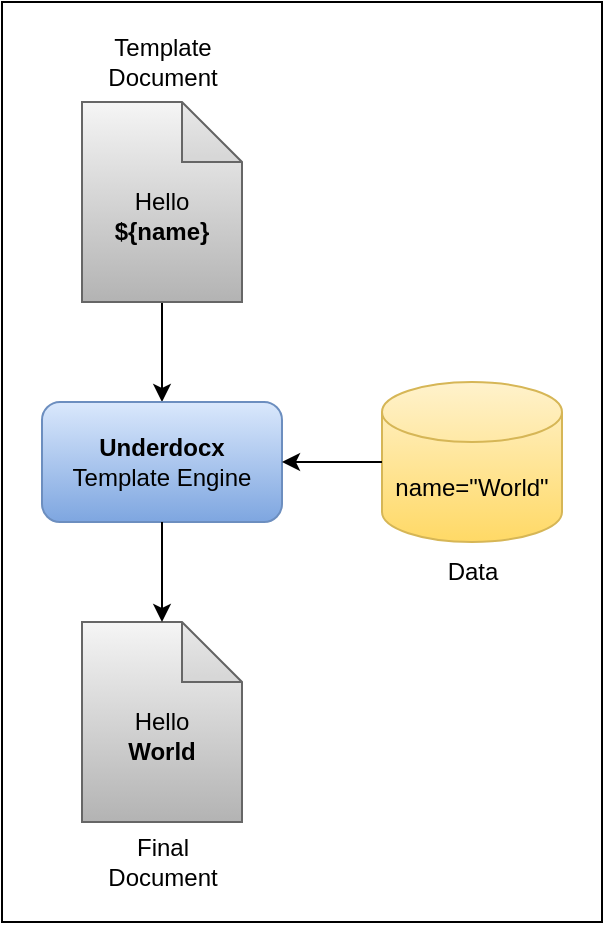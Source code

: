 <mxfile version="26.0.4">
  <diagram name="Seite-1" id="2_PFGbZ4jDWjoBrt2Cnf">
    <mxGraphModel dx="1049" dy="828" grid="1" gridSize="10" guides="1" tooltips="1" connect="1" arrows="1" fold="1" page="1" pageScale="1" pageWidth="827" pageHeight="1169" math="0" shadow="0">
      <root>
        <mxCell id="0" />
        <mxCell id="1" parent="0" />
        <mxCell id="kEc9KFisju1fdd3IJIr3-1" value="" style="rounded=0;whiteSpace=wrap;html=1;" vertex="1" parent="1">
          <mxGeometry x="170" y="140" width="300" height="460" as="geometry" />
        </mxCell>
        <mxCell id="QGmrxwMYpgoLUNAI2-Of-2" style="edgeStyle=orthogonalEdgeStyle;rounded=0;orthogonalLoop=1;jettySize=auto;html=1;entryX=0.5;entryY=0;entryDx=0;entryDy=0;" parent="1" source="Df29_Mr0B61EmgmB0qkO-1" target="Df29_Mr0B61EmgmB0qkO-3" edge="1">
          <mxGeometry relative="1" as="geometry" />
        </mxCell>
        <mxCell id="Df29_Mr0B61EmgmB0qkO-1" value="&lt;div&gt;&lt;br&gt;&lt;/div&gt;&lt;div&gt;Hello&lt;/div&gt;&lt;b&gt;${name}&lt;/b&gt;" style="shape=note;whiteSpace=wrap;html=1;backgroundOutline=1;darkOpacity=0.05;fillColor=#f5f5f5;strokeColor=#666666;gradientColor=#b3b3b3;" parent="1" vertex="1">
          <mxGeometry x="210" y="190" width="80" height="100" as="geometry" />
        </mxCell>
        <mxCell id="Df29_Mr0B61EmgmB0qkO-2" value="Template&lt;div&gt;Document&lt;/div&gt;" style="text;html=1;align=center;verticalAlign=middle;resizable=0;points=[];autosize=1;strokeColor=none;fillColor=none;" parent="1" vertex="1">
          <mxGeometry x="210" y="150" width="80" height="40" as="geometry" />
        </mxCell>
        <mxCell id="Df29_Mr0B61EmgmB0qkO-3" value="&lt;b&gt;Underdocx&lt;/b&gt;&lt;div&gt;Template Engine&lt;/div&gt;" style="rounded=1;whiteSpace=wrap;html=1;fillColor=#dae8fc;strokeColor=#6c8ebf;gradientColor=#7ea6e0;" parent="1" vertex="1">
          <mxGeometry x="190" y="340" width="120" height="60" as="geometry" />
        </mxCell>
        <mxCell id="Df29_Mr0B61EmgmB0qkO-4" value="name=&quot;World&quot;" style="shape=cylinder3;whiteSpace=wrap;html=1;boundedLbl=1;backgroundOutline=1;size=15;fillColor=#fff2cc;strokeColor=#d6b656;gradientColor=#ffd966;" parent="1" vertex="1">
          <mxGeometry x="360" y="330" width="90" height="80" as="geometry" />
        </mxCell>
        <mxCell id="Df29_Mr0B61EmgmB0qkO-7" value="" style="endArrow=classic;html=1;rounded=0;exitX=0;exitY=0.5;exitDx=0;exitDy=0;exitPerimeter=0;entryX=1;entryY=0.5;entryDx=0;entryDy=0;" parent="1" source="Df29_Mr0B61EmgmB0qkO-4" target="Df29_Mr0B61EmgmB0qkO-3" edge="1">
          <mxGeometry width="50" height="50" relative="1" as="geometry">
            <mxPoint x="250" y="280" as="sourcePoint" />
            <mxPoint x="250" y="330" as="targetPoint" />
          </mxGeometry>
        </mxCell>
        <mxCell id="Df29_Mr0B61EmgmB0qkO-9" value="&lt;div&gt;&lt;br&gt;&lt;/div&gt;Hello&lt;br&gt;&lt;b&gt;World&lt;/b&gt;" style="shape=note;whiteSpace=wrap;html=1;backgroundOutline=1;darkOpacity=0.05;fillColor=#f5f5f5;strokeColor=#666666;gradientColor=#b3b3b3;" parent="1" vertex="1">
          <mxGeometry x="210" y="450" width="80" height="100" as="geometry" />
        </mxCell>
        <mxCell id="Df29_Mr0B61EmgmB0qkO-10" value="Data" style="text;html=1;align=center;verticalAlign=middle;resizable=0;points=[];autosize=1;strokeColor=none;fillColor=none;" parent="1" vertex="1">
          <mxGeometry x="380" y="410" width="50" height="30" as="geometry" />
        </mxCell>
        <mxCell id="Df29_Mr0B61EmgmB0qkO-11" value="Final&lt;br&gt;Document" style="text;html=1;align=center;verticalAlign=middle;resizable=0;points=[];autosize=1;strokeColor=none;fillColor=none;" parent="1" vertex="1">
          <mxGeometry x="210" y="550" width="80" height="40" as="geometry" />
        </mxCell>
        <mxCell id="QGmrxwMYpgoLUNAI2-Of-3" style="edgeStyle=orthogonalEdgeStyle;rounded=0;orthogonalLoop=1;jettySize=auto;html=1;entryX=0.5;entryY=0;entryDx=0;entryDy=0;entryPerimeter=0;" parent="1" source="Df29_Mr0B61EmgmB0qkO-3" target="Df29_Mr0B61EmgmB0qkO-9" edge="1">
          <mxGeometry relative="1" as="geometry" />
        </mxCell>
      </root>
    </mxGraphModel>
  </diagram>
</mxfile>
